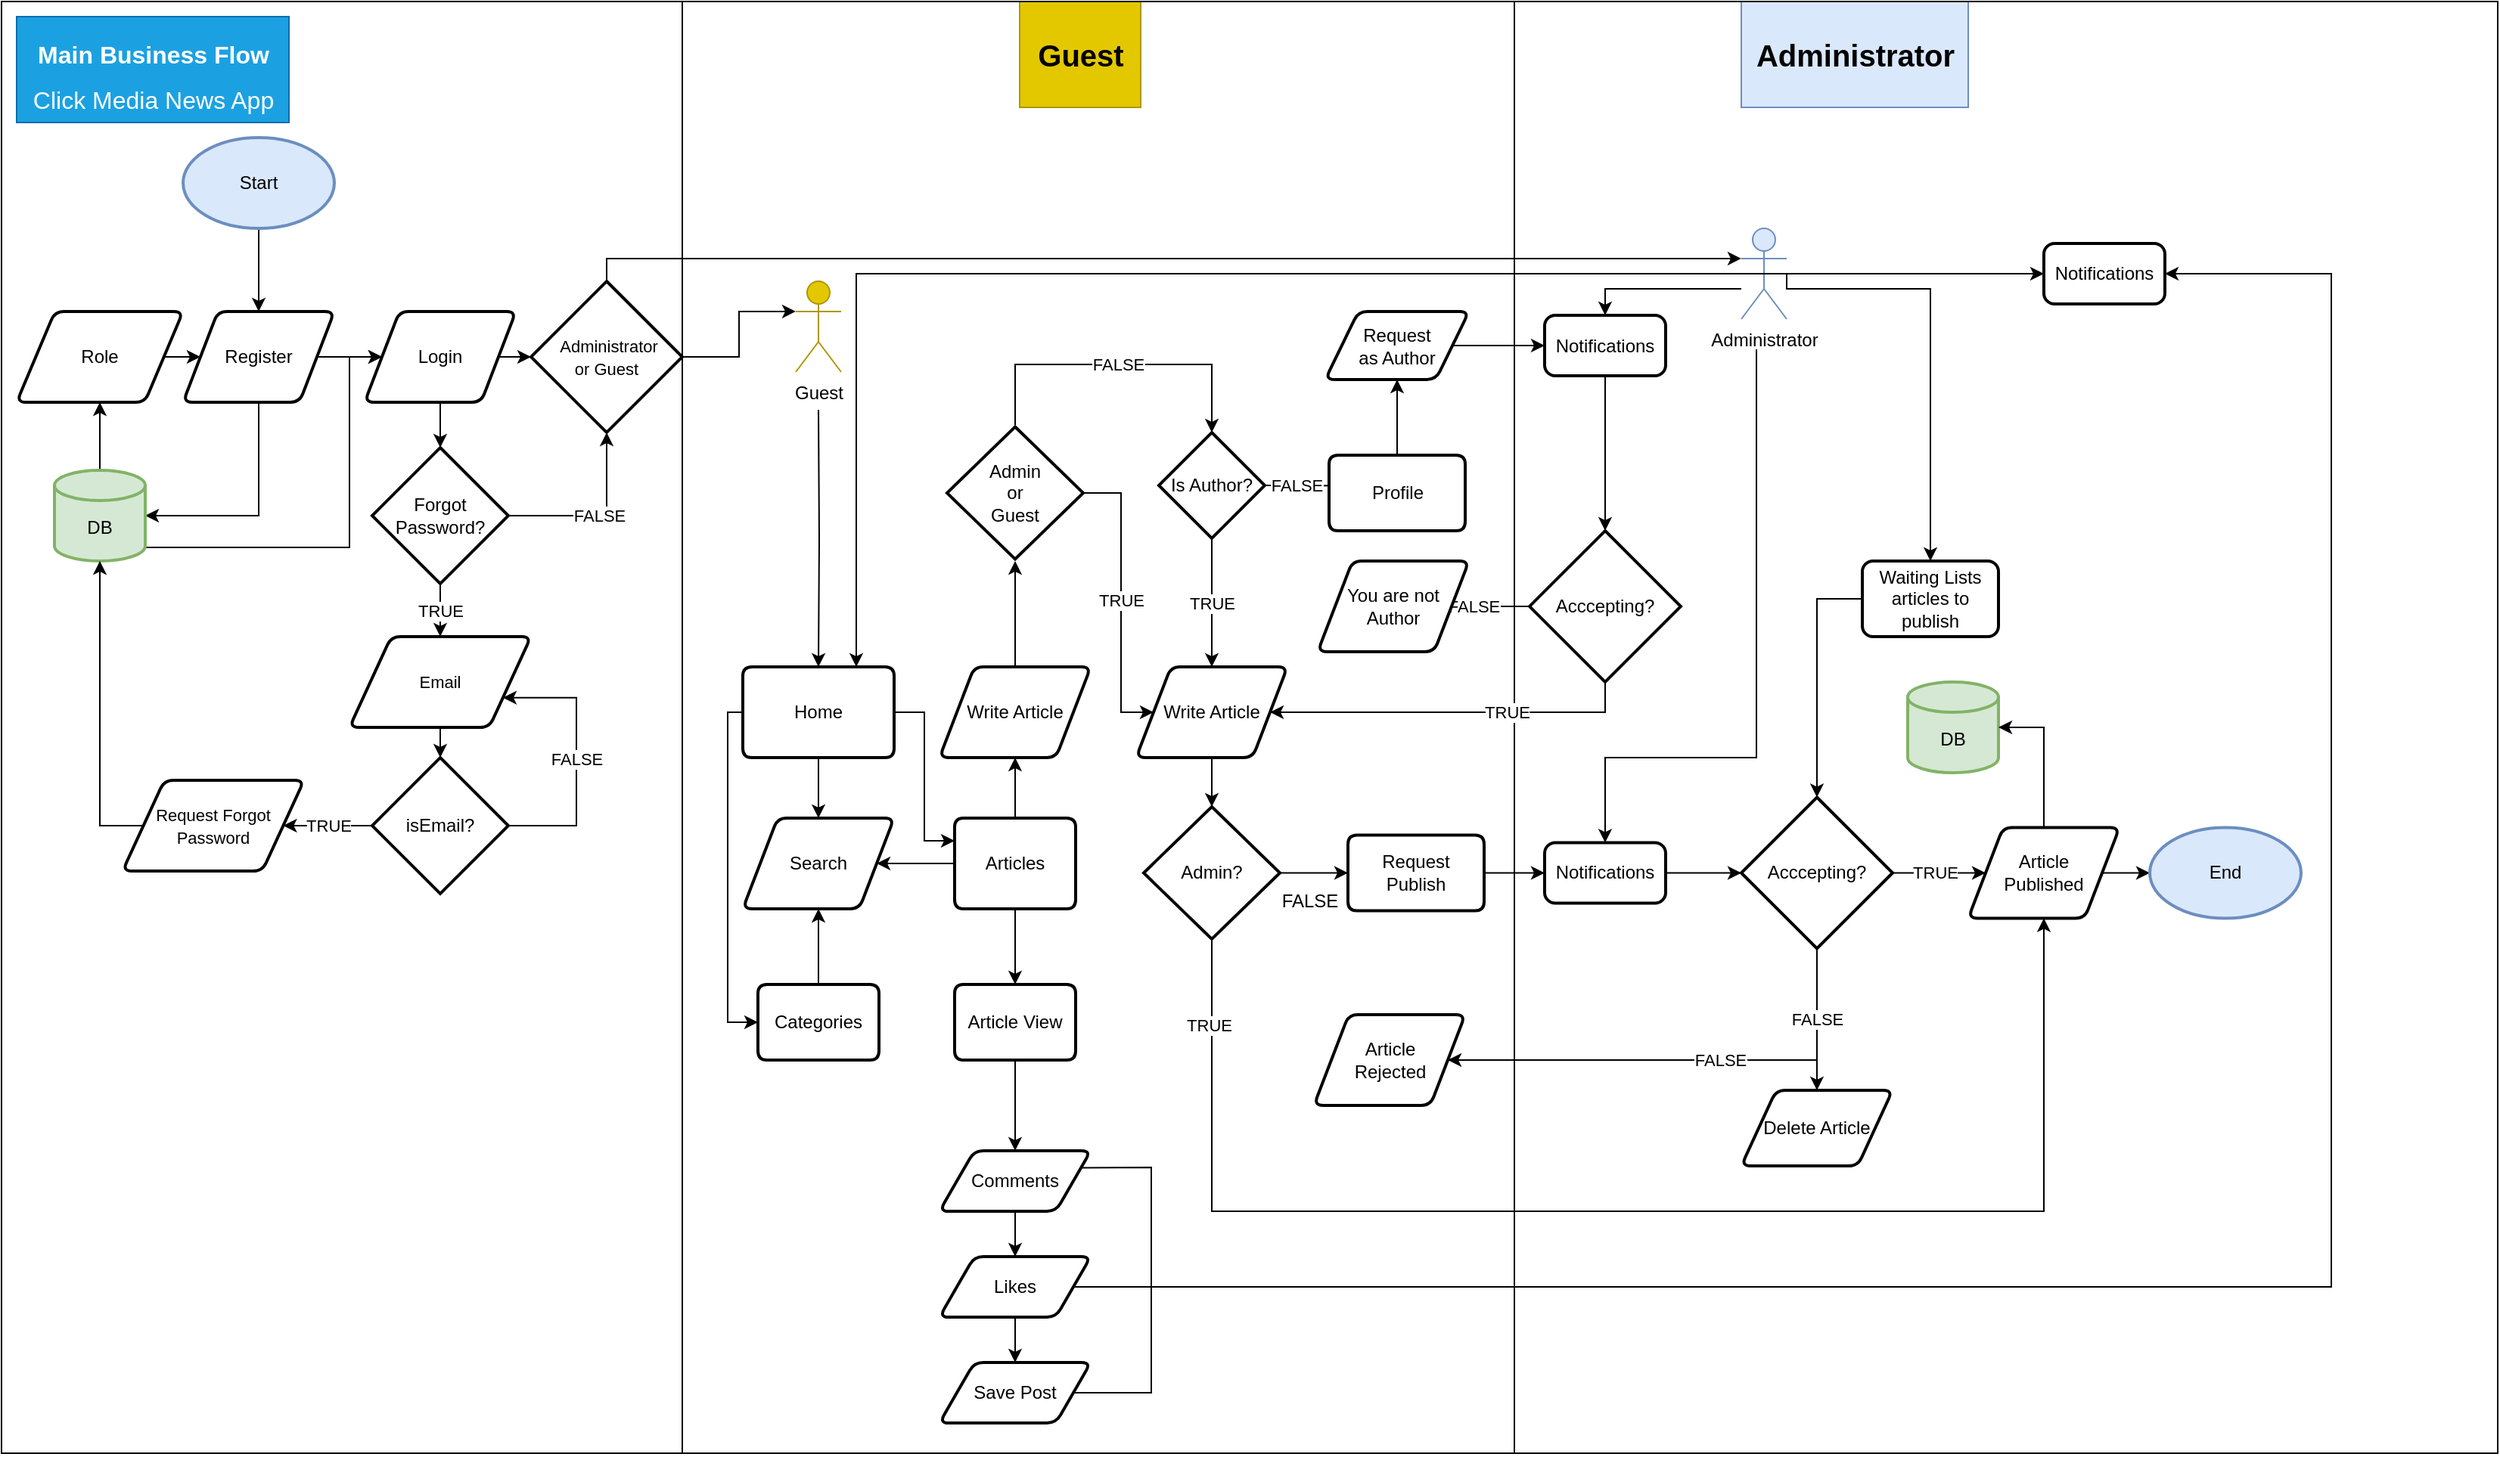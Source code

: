 <mxfile version="21.3.7" type="device">
  <diagram name="Page-1" id="gf7bokLuWfXzUaqeIxcx">
    <mxGraphModel dx="1950" dy="565" grid="1" gridSize="10" guides="1" tooltips="1" connect="1" arrows="1" fold="1" page="1" pageScale="1" pageWidth="850" pageHeight="1100" math="0" shadow="0">
      <root>
        <mxCell id="0" />
        <mxCell id="1" parent="0" />
        <mxCell id="AwZKdBI7ihTLyZNxSXt0-6" value="" style="endArrow=none;html=1;rounded=0;" parent="1" edge="1">
          <mxGeometry width="50" height="50" relative="1" as="geometry">
            <mxPoint x="-400" as="sourcePoint" />
            <mxPoint x="-400" y="960" as="targetPoint" />
          </mxGeometry>
        </mxCell>
        <mxCell id="AwZKdBI7ihTLyZNxSXt0-12" value="" style="endArrow=none;html=1;rounded=0;" parent="1" edge="1">
          <mxGeometry width="50" height="50" relative="1" as="geometry">
            <mxPoint x="150" as="sourcePoint" />
            <mxPoint x="150" y="960" as="targetPoint" />
          </mxGeometry>
        </mxCell>
        <mxCell id="AwZKdBI7ihTLyZNxSXt0-13" value="&lt;h1&gt;&lt;font style=&quot;font-size: 20px;&quot;&gt;Guest&lt;/font&gt;&lt;/h1&gt;" style="text;html=1;align=center;verticalAlign=middle;resizable=0;points=[];autosize=1;strokeColor=#B09500;fillColor=#e3c800;fontColor=#000000;" parent="1" vertex="1">
          <mxGeometry x="-177" width="80" height="70" as="geometry" />
        </mxCell>
        <mxCell id="AwZKdBI7ihTLyZNxSXt0-14" value="&lt;h1&gt;&lt;font style=&quot;font-size: 20px;&quot;&gt;Administrator&lt;/font&gt;&lt;/h1&gt;" style="text;html=1;align=center;verticalAlign=middle;resizable=0;points=[];autosize=1;fillColor=#dae8fc;strokeColor=#6c8ebf;" parent="1" vertex="1">
          <mxGeometry x="300" width="150" height="70" as="geometry" />
        </mxCell>
        <mxCell id="AwZKdBI7ihTLyZNxSXt0-93" style="edgeStyle=orthogonalEdgeStyle;rounded=0;orthogonalLoop=1;jettySize=auto;html=1;entryX=1;entryY=0.5;entryDx=0;entryDy=0;entryPerimeter=0;" parent="1" source="AwZKdBI7ihTLyZNxSXt0-19" target="AwZKdBI7ihTLyZNxSXt0-31" edge="1">
          <mxGeometry relative="1" as="geometry">
            <Array as="points">
              <mxPoint x="-680" y="340" />
            </Array>
          </mxGeometry>
        </mxCell>
        <mxCell id="AwZKdBI7ihTLyZNxSXt0-19" value="Register" style="shape=parallelogram;html=1;strokeWidth=2;perimeter=parallelogramPerimeter;whiteSpace=wrap;rounded=1;arcSize=12;size=0.23;" parent="1" vertex="1">
          <mxGeometry x="-730" y="205" width="100" height="60" as="geometry" />
        </mxCell>
        <mxCell id="AwZKdBI7ihTLyZNxSXt0-30" style="edgeStyle=orthogonalEdgeStyle;rounded=0;orthogonalLoop=1;jettySize=auto;html=1;entryX=0.5;entryY=0;entryDx=0;entryDy=0;" parent="1" source="AwZKdBI7ihTLyZNxSXt0-20" target="AwZKdBI7ihTLyZNxSXt0-19" edge="1">
          <mxGeometry relative="1" as="geometry" />
        </mxCell>
        <mxCell id="AwZKdBI7ihTLyZNxSXt0-20" value="Start" style="strokeWidth=2;html=1;shape=mxgraph.flowchart.start_1;whiteSpace=wrap;fillColor=#dae8fc;strokeColor=#6c8ebf;" parent="1" vertex="1">
          <mxGeometry x="-730" y="90" width="100" height="60" as="geometry" />
        </mxCell>
        <mxCell id="AwZKdBI7ihTLyZNxSXt0-21" style="edgeStyle=orthogonalEdgeStyle;rounded=0;orthogonalLoop=1;jettySize=auto;html=1;exitX=0.5;exitY=1;exitDx=0;exitDy=0;" parent="1" source="AwZKdBI7ihTLyZNxSXt0-19" target="AwZKdBI7ihTLyZNxSXt0-19" edge="1">
          <mxGeometry relative="1" as="geometry" />
        </mxCell>
        <mxCell id="AwZKdBI7ihTLyZNxSXt0-38" style="edgeStyle=orthogonalEdgeStyle;rounded=0;orthogonalLoop=1;jettySize=auto;html=1;entryX=0;entryY=0.5;entryDx=0;entryDy=0;entryPerimeter=0;" parent="1" source="AwZKdBI7ihTLyZNxSXt0-22" target="AwZKdBI7ihTLyZNxSXt0-27" edge="1">
          <mxGeometry relative="1" as="geometry" />
        </mxCell>
        <mxCell id="MI96dopRUocl8QUEf7GM-27" style="edgeStyle=orthogonalEdgeStyle;rounded=0;orthogonalLoop=1;jettySize=auto;html=1;exitX=0.5;exitY=1;exitDx=0;exitDy=0;entryX=0.5;entryY=0;entryDx=0;entryDy=0;entryPerimeter=0;" parent="1" source="AwZKdBI7ihTLyZNxSXt0-22" target="MI96dopRUocl8QUEf7GM-26" edge="1">
          <mxGeometry relative="1" as="geometry" />
        </mxCell>
        <mxCell id="AwZKdBI7ihTLyZNxSXt0-22" value="Login" style="shape=parallelogram;html=1;strokeWidth=2;perimeter=parallelogramPerimeter;whiteSpace=wrap;rounded=1;arcSize=12;size=0.23;" parent="1" vertex="1">
          <mxGeometry x="-610" y="205" width="100" height="60" as="geometry" />
        </mxCell>
        <mxCell id="MI96dopRUocl8QUEf7GM-5" style="edgeStyle=orthogonalEdgeStyle;rounded=0;orthogonalLoop=1;jettySize=auto;html=1;exitX=0.5;exitY=0.5;exitDx=0;exitDy=0;exitPerimeter=0;entryX=0.5;entryY=0;entryDx=0;entryDy=0;" parent="1" source="MI96dopRUocl8QUEf7GM-40" target="MI96dopRUocl8QUEf7GM-4" edge="1">
          <mxGeometry relative="1" as="geometry">
            <mxPoint x="362.5" y="175.0" as="sourcePoint" />
            <Array as="points">
              <mxPoint x="330" y="180" />
              <mxPoint x="330" y="190" />
              <mxPoint x="425" y="190" />
            </Array>
            <mxPoint x="420" y="310" as="targetPoint" />
          </mxGeometry>
        </mxCell>
        <mxCell id="AwZKdBI7ihTLyZNxSXt0-42" style="edgeStyle=orthogonalEdgeStyle;rounded=0;orthogonalLoop=1;jettySize=auto;html=1;entryX=0;entryY=0.333;entryDx=0;entryDy=0;entryPerimeter=0;" parent="1" source="AwZKdBI7ihTLyZNxSXt0-27" target="MI96dopRUocl8QUEf7GM-40" edge="1">
          <mxGeometry relative="1" as="geometry">
            <mxPoint x="278" y="180" as="targetPoint" />
            <Array as="points">
              <mxPoint x="-450" y="170" />
            </Array>
          </mxGeometry>
        </mxCell>
        <mxCell id="MI96dopRUocl8QUEf7GM-38" style="edgeStyle=orthogonalEdgeStyle;rounded=0;orthogonalLoop=1;jettySize=auto;html=1;exitX=1;exitY=0.5;exitDx=0;exitDy=0;exitPerimeter=0;entryX=0;entryY=0.333;entryDx=0;entryDy=0;entryPerimeter=0;" parent="1" source="AwZKdBI7ihTLyZNxSXt0-27" target="MI96dopRUocl8QUEf7GM-35" edge="1">
          <mxGeometry relative="1" as="geometry" />
        </mxCell>
        <mxCell id="AwZKdBI7ihTLyZNxSXt0-27" value="&lt;font style=&quot;font-size: 11px;&quot;&gt;&amp;nbsp;Administrator&lt;br&gt;or Guest&lt;br&gt;&lt;/font&gt;" style="strokeWidth=2;html=1;shape=mxgraph.flowchart.decision;whiteSpace=wrap;" parent="1" vertex="1">
          <mxGeometry x="-500" y="185" width="100" height="100" as="geometry" />
        </mxCell>
        <mxCell id="AwZKdBI7ihTLyZNxSXt0-92" style="edgeStyle=orthogonalEdgeStyle;rounded=0;orthogonalLoop=1;jettySize=auto;html=1;entryX=0.5;entryY=1;entryDx=0;entryDy=0;" parent="1" source="AwZKdBI7ihTLyZNxSXt0-31" target="AwZKdBI7ihTLyZNxSXt0-32" edge="1">
          <mxGeometry relative="1" as="geometry" />
        </mxCell>
        <mxCell id="MI96dopRUocl8QUEf7GM-34" style="edgeStyle=orthogonalEdgeStyle;rounded=0;orthogonalLoop=1;jettySize=auto;html=1;exitX=1;exitY=0.85;exitDx=0;exitDy=0;exitPerimeter=0;entryX=0;entryY=0.5;entryDx=0;entryDy=0;" parent="1" source="AwZKdBI7ihTLyZNxSXt0-31" target="AwZKdBI7ihTLyZNxSXt0-22" edge="1">
          <mxGeometry relative="1" as="geometry">
            <Array as="points">
              <mxPoint x="-620" y="361" />
              <mxPoint x="-620" y="235" />
            </Array>
          </mxGeometry>
        </mxCell>
        <mxCell id="AwZKdBI7ihTLyZNxSXt0-31" value="&lt;br&gt;DB" style="strokeWidth=2;html=1;shape=mxgraph.flowchart.database;whiteSpace=wrap;fillColor=#d5e8d4;strokeColor=#82b366;" parent="1" vertex="1">
          <mxGeometry x="-815" y="310" width="60" height="60" as="geometry" />
        </mxCell>
        <mxCell id="MI96dopRUocl8QUEf7GM-29" style="edgeStyle=orthogonalEdgeStyle;rounded=0;orthogonalLoop=1;jettySize=auto;html=1;exitX=1;exitY=0.5;exitDx=0;exitDy=0;entryX=0;entryY=0.5;entryDx=0;entryDy=0;" parent="1" source="AwZKdBI7ihTLyZNxSXt0-32" target="AwZKdBI7ihTLyZNxSXt0-19" edge="1">
          <mxGeometry relative="1" as="geometry" />
        </mxCell>
        <mxCell id="AwZKdBI7ihTLyZNxSXt0-32" value="Role" style="shape=parallelogram;html=1;strokeWidth=2;perimeter=parallelogramPerimeter;whiteSpace=wrap;rounded=1;arcSize=12;size=0.23;" parent="1" vertex="1">
          <mxGeometry x="-840" y="205" width="110" height="60" as="geometry" />
        </mxCell>
        <mxCell id="MI96dopRUocl8QUEf7GM-21" style="edgeStyle=orthogonalEdgeStyle;rounded=0;orthogonalLoop=1;jettySize=auto;html=1;exitX=0.5;exitY=1;exitDx=0;exitDy=0;entryX=0.5;entryY=0;entryDx=0;entryDy=0;" parent="1" source="AwZKdBI7ihTLyZNxSXt0-43" target="MI96dopRUocl8QUEf7GM-15" edge="1">
          <mxGeometry relative="1" as="geometry" />
        </mxCell>
        <mxCell id="MI96dopRUocl8QUEf7GM-53" style="edgeStyle=orthogonalEdgeStyle;rounded=0;orthogonalLoop=1;jettySize=auto;html=1;entryX=0;entryY=0.5;entryDx=0;entryDy=0;" parent="1" source="AwZKdBI7ihTLyZNxSXt0-43" target="MI96dopRUocl8QUEf7GM-17" edge="1">
          <mxGeometry relative="1" as="geometry">
            <Array as="points">
              <mxPoint x="-370" y="470" />
              <mxPoint x="-370" y="675" />
            </Array>
          </mxGeometry>
        </mxCell>
        <mxCell id="AwZKdBI7ihTLyZNxSXt0-43" value="Home" style="shape=parallelogram;html=1;strokeWidth=2;perimeter=parallelogramPerimeter;whiteSpace=wrap;rounded=1;arcSize=12;size=0;" parent="1" vertex="1">
          <mxGeometry x="-360" y="440" width="100" height="60" as="geometry" />
        </mxCell>
        <mxCell id="bDoye8ksOh2lOXmOWEbW-28" style="edgeStyle=orthogonalEdgeStyle;rounded=0;orthogonalLoop=1;jettySize=auto;html=1;" parent="1" source="AwZKdBI7ihTLyZNxSXt0-46" edge="1">
          <mxGeometry relative="1" as="geometry">
            <mxPoint x="-180" y="370" as="targetPoint" />
          </mxGeometry>
        </mxCell>
        <mxCell id="AwZKdBI7ihTLyZNxSXt0-46" value="Write Article" style="shape=parallelogram;html=1;strokeWidth=2;perimeter=parallelogramPerimeter;whiteSpace=wrap;rounded=1;arcSize=12;size=0.23;" parent="1" vertex="1">
          <mxGeometry x="-230" y="440" width="100" height="60" as="geometry" />
        </mxCell>
        <mxCell id="AwZKdBI7ihTLyZNxSXt0-76" value="TRUE" style="edgeStyle=orthogonalEdgeStyle;rounded=0;orthogonalLoop=1;jettySize=auto;html=1;entryX=0.5;entryY=0;entryDx=0;entryDy=0;" parent="1" source="AwZKdBI7ihTLyZNxSXt0-48" target="AwZKdBI7ihTLyZNxSXt0-50" edge="1">
          <mxGeometry relative="1" as="geometry">
            <mxPoint x="-50" y="440" as="targetPoint" />
          </mxGeometry>
        </mxCell>
        <mxCell id="bDoye8ksOh2lOXmOWEbW-33" style="edgeStyle=orthogonalEdgeStyle;rounded=0;orthogonalLoop=1;jettySize=auto;html=1;entryX=0.5;entryY=0;entryDx=0;entryDy=0;entryPerimeter=0;" parent="1" source="AwZKdBI7ihTLyZNxSXt0-50" target="bDoye8ksOh2lOXmOWEbW-31" edge="1">
          <mxGeometry relative="1" as="geometry" />
        </mxCell>
        <mxCell id="AwZKdBI7ihTLyZNxSXt0-50" value="Write Article" style="shape=parallelogram;html=1;strokeWidth=2;perimeter=parallelogramPerimeter;whiteSpace=wrap;rounded=1;arcSize=12;size=0.23;" parent="1" vertex="1">
          <mxGeometry x="-100" y="440" width="100" height="60" as="geometry" />
        </mxCell>
        <mxCell id="AwZKdBI7ihTLyZNxSXt0-78" style="edgeStyle=orthogonalEdgeStyle;rounded=0;orthogonalLoop=1;jettySize=auto;html=1;entryX=1;entryY=0.5;entryDx=0;entryDy=0;" parent="1" source="AwZKdBI7ihTLyZNxSXt0-54" target="AwZKdBI7ihTLyZNxSXt0-116" edge="1">
          <mxGeometry relative="1" as="geometry">
            <mxPoint x="8.5" y="470" as="targetPoint" />
          </mxGeometry>
        </mxCell>
        <mxCell id="AwZKdBI7ihTLyZNxSXt0-79" value="FALSE" style="edgeLabel;html=1;align=center;verticalAlign=middle;resizable=0;points=[];" parent="AwZKdBI7ihTLyZNxSXt0-78" vertex="1" connectable="0">
          <mxGeometry x="-0.579" y="1" relative="1" as="geometry">
            <mxPoint x="-26" y="-1" as="offset" />
          </mxGeometry>
        </mxCell>
        <mxCell id="AwZKdBI7ihTLyZNxSXt0-110" style="edgeStyle=orthogonalEdgeStyle;rounded=0;orthogonalLoop=1;jettySize=auto;html=1;entryX=1;entryY=0.5;entryDx=0;entryDy=0;exitX=0.5;exitY=1;exitDx=0;exitDy=0;exitPerimeter=0;" parent="1" source="AwZKdBI7ihTLyZNxSXt0-54" target="AwZKdBI7ihTLyZNxSXt0-50" edge="1">
          <mxGeometry relative="1" as="geometry">
            <Array as="points">
              <mxPoint x="210" y="470" />
            </Array>
          </mxGeometry>
        </mxCell>
        <mxCell id="AwZKdBI7ihTLyZNxSXt0-111" value="TRUE" style="edgeLabel;html=1;align=center;verticalAlign=middle;resizable=0;points=[];" parent="AwZKdBI7ihTLyZNxSXt0-110" vertex="1" connectable="0">
          <mxGeometry x="-0.193" relative="1" as="geometry">
            <mxPoint x="12" as="offset" />
          </mxGeometry>
        </mxCell>
        <mxCell id="AwZKdBI7ihTLyZNxSXt0-54" value="Acccepting?" style="strokeWidth=2;html=1;shape=mxgraph.flowchart.decision;whiteSpace=wrap;" parent="1" vertex="1">
          <mxGeometry x="160" y="350" width="100" height="100" as="geometry" />
        </mxCell>
        <mxCell id="bDoye8ksOh2lOXmOWEbW-3" style="edgeStyle=orthogonalEdgeStyle;rounded=0;orthogonalLoop=1;jettySize=auto;html=1;entryX=0;entryY=0.5;entryDx=0;entryDy=0;" parent="1" source="AwZKdBI7ihTLyZNxSXt0-60" target="MI96dopRUocl8QUEf7GM-62" edge="1">
          <mxGeometry relative="1" as="geometry" />
        </mxCell>
        <mxCell id="AwZKdBI7ihTLyZNxSXt0-60" value="Request&lt;br&gt;as Author" style="shape=parallelogram;html=1;strokeWidth=2;perimeter=parallelogramPerimeter;whiteSpace=wrap;rounded=1;arcSize=12;size=0.23;" parent="1" vertex="1">
          <mxGeometry x="25" y="205" width="95" height="45" as="geometry" />
        </mxCell>
        <mxCell id="AwZKdBI7ihTLyZNxSXt0-88" style="edgeStyle=orthogonalEdgeStyle;rounded=0;orthogonalLoop=1;jettySize=auto;html=1;entryX=0;entryY=0.5;entryDx=0;entryDy=0;" parent="1" source="AwZKdBI7ihTLyZNxSXt0-83" target="bDoye8ksOh2lOXmOWEbW-6" edge="1">
          <mxGeometry relative="1" as="geometry">
            <mxPoint x="180" y="570" as="targetPoint" />
          </mxGeometry>
        </mxCell>
        <mxCell id="AwZKdBI7ihTLyZNxSXt0-83" value="Request&lt;br&gt;Publish" style="shape=parallelogram;html=1;strokeWidth=2;perimeter=parallelogramPerimeter;whiteSpace=wrap;rounded=1;arcSize=12;size=0;" parent="1" vertex="1">
          <mxGeometry x="40" y="551.25" width="90" height="50" as="geometry" />
        </mxCell>
        <mxCell id="AwZKdBI7ihTLyZNxSXt0-96" style="edgeStyle=orthogonalEdgeStyle;rounded=0;orthogonalLoop=1;jettySize=auto;html=1;entryX=1;entryY=0.5;entryDx=0;entryDy=0;" parent="1" target="AwZKdBI7ihTLyZNxSXt0-95" edge="1">
          <mxGeometry relative="1" as="geometry">
            <mxPoint x="320" y="880" as="targetPoint" />
            <Array as="points">
              <mxPoint x="350" y="700" />
            </Array>
            <mxPoint x="350" y="660" as="sourcePoint" />
          </mxGeometry>
        </mxCell>
        <mxCell id="AwZKdBI7ihTLyZNxSXt0-97" value="FALSE" style="edgeLabel;html=1;align=center;verticalAlign=middle;resizable=0;points=[];" parent="AwZKdBI7ihTLyZNxSXt0-96" vertex="1" connectable="0">
          <mxGeometry x="-0.334" relative="1" as="geometry">
            <mxPoint x="-10" as="offset" />
          </mxGeometry>
        </mxCell>
        <mxCell id="AwZKdBI7ihTLyZNxSXt0-108" value="TRUE" style="edgeStyle=orthogonalEdgeStyle;rounded=0;orthogonalLoop=1;jettySize=auto;html=1;entryX=0;entryY=0.5;entryDx=0;entryDy=0;" parent="1" source="AwZKdBI7ihTLyZNxSXt0-86" target="MI96dopRUocl8QUEf7GM-61" edge="1">
          <mxGeometry x="-0.098" relative="1" as="geometry">
            <mxPoint x="420.0" y="570.0" as="targetPoint" />
            <mxPoint as="offset" />
          </mxGeometry>
        </mxCell>
        <mxCell id="MI96dopRUocl8QUEf7GM-59" value="FALSE" style="edgeStyle=orthogonalEdgeStyle;rounded=0;orthogonalLoop=1;jettySize=auto;html=1;exitX=0.5;exitY=1;exitDx=0;exitDy=0;exitPerimeter=0;entryX=0.5;entryY=0;entryDx=0;entryDy=0;" parent="1" source="AwZKdBI7ihTLyZNxSXt0-86" target="MI96dopRUocl8QUEf7GM-60" edge="1">
          <mxGeometry relative="1" as="geometry">
            <mxPoint x="320.0" y="690" as="targetPoint" />
          </mxGeometry>
        </mxCell>
        <mxCell id="AwZKdBI7ihTLyZNxSXt0-86" value="Acccepting?" style="strokeWidth=2;html=1;shape=mxgraph.flowchart.decision;whiteSpace=wrap;" parent="1" vertex="1">
          <mxGeometry x="300" y="526.25" width="100" height="100" as="geometry" />
        </mxCell>
        <mxCell id="AwZKdBI7ihTLyZNxSXt0-95" value="Article&lt;br&gt;Rejected" style="shape=parallelogram;html=1;strokeWidth=2;perimeter=parallelogramPerimeter;whiteSpace=wrap;rounded=1;arcSize=12;size=0.23;" parent="1" vertex="1">
          <mxGeometry x="17.5" y="670" width="100" height="60" as="geometry" />
        </mxCell>
        <mxCell id="AwZKdBI7ihTLyZNxSXt0-125" value="FALSE" style="edgeStyle=orthogonalEdgeStyle;rounded=0;orthogonalLoop=1;jettySize=auto;html=1;entryX=0.159;entryY=0.407;entryDx=0;entryDy=0;entryPerimeter=0;" parent="1" source="AwZKdBI7ihTLyZNxSXt0-48" target="AwZKdBI7ihTLyZNxSXt0-123" edge="1">
          <mxGeometry x="-0.257" relative="1" as="geometry">
            <mxPoint as="offset" />
          </mxGeometry>
        </mxCell>
        <mxCell id="AwZKdBI7ihTLyZNxSXt0-48" value="Is Author?" style="strokeWidth=2;html=1;shape=mxgraph.flowchart.decision;whiteSpace=wrap;" parent="1" vertex="1">
          <mxGeometry x="-85" y="285" width="70" height="70" as="geometry" />
        </mxCell>
        <mxCell id="MI96dopRUocl8QUEf7GM-24" style="edgeStyle=orthogonalEdgeStyle;rounded=0;orthogonalLoop=1;jettySize=auto;html=1;exitX=1;exitY=0.5;exitDx=0;exitDy=0;entryX=0;entryY=0.5;entryDx=0;entryDy=0;entryPerimeter=0;" parent="1" source="MI96dopRUocl8QUEf7GM-61" target="MI96dopRUocl8QUEf7GM-23" edge="1">
          <mxGeometry relative="1" as="geometry">
            <mxPoint x="520" y="570.0" as="sourcePoint" />
          </mxGeometry>
        </mxCell>
        <mxCell id="AwZKdBI7ihTLyZNxSXt0-112" value="&lt;br&gt;DB" style="strokeWidth=2;html=1;shape=mxgraph.flowchart.database;whiteSpace=wrap;fillColor=#d5e8d4;strokeColor=#82b366;" parent="1" vertex="1">
          <mxGeometry x="410" y="450" width="60" height="60" as="geometry" />
        </mxCell>
        <mxCell id="AwZKdBI7ihTLyZNxSXt0-114" style="edgeStyle=orthogonalEdgeStyle;rounded=0;orthogonalLoop=1;jettySize=auto;html=1;entryX=0;entryY=0.5;entryDx=0;entryDy=0;exitX=1;exitY=0.5;exitDx=0;exitDy=0;" parent="1" source="AwZKdBI7ihTLyZNxSXt0-19" target="AwZKdBI7ihTLyZNxSXt0-22" edge="1">
          <mxGeometry relative="1" as="geometry">
            <mxPoint x="-620" y="235" as="sourcePoint" />
            <mxPoint x="-689" y="245" as="targetPoint" />
          </mxGeometry>
        </mxCell>
        <mxCell id="AwZKdBI7ihTLyZNxSXt0-116" value="You are not Author" style="shape=parallelogram;html=1;strokeWidth=2;perimeter=parallelogramPerimeter;whiteSpace=wrap;rounded=1;arcSize=12;size=0.23;" parent="1" vertex="1">
          <mxGeometry x="20" y="370" width="100" height="60" as="geometry" />
        </mxCell>
        <mxCell id="AwZKdBI7ihTLyZNxSXt0-126" style="edgeStyle=orthogonalEdgeStyle;rounded=0;orthogonalLoop=1;jettySize=auto;html=1;entryX=0.5;entryY=1;entryDx=0;entryDy=0;" parent="1" source="AwZKdBI7ihTLyZNxSXt0-123" target="AwZKdBI7ihTLyZNxSXt0-60" edge="1">
          <mxGeometry relative="1" as="geometry" />
        </mxCell>
        <mxCell id="AwZKdBI7ihTLyZNxSXt0-123" value="Profile" style="shape=parallelogram;html=1;strokeWidth=2;perimeter=parallelogramPerimeter;whiteSpace=wrap;rounded=1;arcSize=12;size=0;" parent="1" vertex="1">
          <mxGeometry x="27.5" y="300" width="90" height="50" as="geometry" />
        </mxCell>
        <mxCell id="AwZKdBI7ihTLyZNxSXt0-147" style="edgeStyle=orthogonalEdgeStyle;rounded=0;orthogonalLoop=1;jettySize=auto;html=1;" parent="1" source="AwZKdBI7ihTLyZNxSXt0-138" target="AwZKdBI7ihTLyZNxSXt0-139" edge="1">
          <mxGeometry relative="1" as="geometry" />
        </mxCell>
        <mxCell id="AwZKdBI7ihTLyZNxSXt0-138" value="Comments" style="shape=parallelogram;html=1;strokeWidth=2;perimeter=parallelogramPerimeter;whiteSpace=wrap;rounded=1;arcSize=12;size=0.23;" parent="1" vertex="1">
          <mxGeometry x="-230" y="760" width="100" height="40" as="geometry" />
        </mxCell>
        <mxCell id="AwZKdBI7ihTLyZNxSXt0-148" style="edgeStyle=orthogonalEdgeStyle;rounded=0;orthogonalLoop=1;jettySize=auto;html=1;entryX=0.5;entryY=0;entryDx=0;entryDy=0;" parent="1" source="AwZKdBI7ihTLyZNxSXt0-139" target="AwZKdBI7ihTLyZNxSXt0-140" edge="1">
          <mxGeometry relative="1" as="geometry" />
        </mxCell>
        <mxCell id="AwZKdBI7ihTLyZNxSXt0-139" value="Likes" style="shape=parallelogram;html=1;strokeWidth=2;perimeter=parallelogramPerimeter;whiteSpace=wrap;rounded=1;arcSize=12;size=0.23;" parent="1" vertex="1">
          <mxGeometry x="-230" y="830" width="100" height="40" as="geometry" />
        </mxCell>
        <mxCell id="AwZKdBI7ihTLyZNxSXt0-140" value="Save Post" style="shape=parallelogram;html=1;strokeWidth=2;perimeter=parallelogramPerimeter;whiteSpace=wrap;rounded=1;arcSize=12;size=0.23;" parent="1" vertex="1">
          <mxGeometry x="-230" y="900" width="100" height="40" as="geometry" />
        </mxCell>
        <mxCell id="AwZKdBI7ihTLyZNxSXt0-146" style="edgeStyle=orthogonalEdgeStyle;rounded=0;orthogonalLoop=1;jettySize=auto;html=1;entryX=0.5;entryY=0;entryDx=0;entryDy=0;" parent="1" source="AwZKdBI7ihTLyZNxSXt0-145" target="AwZKdBI7ihTLyZNxSXt0-138" edge="1">
          <mxGeometry relative="1" as="geometry" />
        </mxCell>
        <mxCell id="AwZKdBI7ihTLyZNxSXt0-145" value="Article View" style="shape=parallelogram;html=1;strokeWidth=2;perimeter=parallelogramPerimeter;whiteSpace=wrap;rounded=1;arcSize=12;size=0;" parent="1" vertex="1">
          <mxGeometry x="-220" y="650" width="80" height="50" as="geometry" />
        </mxCell>
        <mxCell id="MI96dopRUocl8QUEf7GM-3" value="&lt;h1 style=&quot;font-size: 16px;&quot;&gt;&lt;font style=&quot;font-size: 16px;&quot;&gt;Main Business Flow&lt;/font&gt;&lt;/h1&gt;&lt;font style=&quot;font-size: 16px;&quot;&gt;Click Media News App&lt;/font&gt;" style="text;html=1;align=center;verticalAlign=middle;resizable=0;points=[];autosize=1;strokeColor=#006EAF;fillColor=#1ba1e2;fontColor=#ffffff;" parent="1" vertex="1">
          <mxGeometry x="-840" y="10" width="180" height="70" as="geometry" />
        </mxCell>
        <mxCell id="MI96dopRUocl8QUEf7GM-4" value="Waiting Lists&lt;br&gt;articles to publish" style="rounded=1;whiteSpace=wrap;html=1;absoluteArcSize=1;arcSize=14;strokeWidth=2;" parent="1" vertex="1">
          <mxGeometry x="380" y="370" width="90" height="50" as="geometry" />
        </mxCell>
        <mxCell id="MI96dopRUocl8QUEf7GM-51" style="edgeStyle=orthogonalEdgeStyle;rounded=0;orthogonalLoop=1;jettySize=auto;html=1;entryX=0.5;entryY=1;entryDx=0;entryDy=0;" parent="1" source="MI96dopRUocl8QUEf7GM-8" target="AwZKdBI7ihTLyZNxSXt0-46" edge="1">
          <mxGeometry relative="1" as="geometry" />
        </mxCell>
        <mxCell id="MI96dopRUocl8QUEf7GM-54" style="edgeStyle=orthogonalEdgeStyle;rounded=0;orthogonalLoop=1;jettySize=auto;html=1;entryX=0.5;entryY=0;entryDx=0;entryDy=0;" parent="1" source="MI96dopRUocl8QUEf7GM-8" target="AwZKdBI7ihTLyZNxSXt0-145" edge="1">
          <mxGeometry relative="1" as="geometry" />
        </mxCell>
        <mxCell id="MI96dopRUocl8QUEf7GM-8" value="Articles" style="shape=parallelogram;html=1;strokeWidth=2;perimeter=parallelogramPerimeter;whiteSpace=wrap;rounded=1;arcSize=12;size=0;" parent="1" vertex="1">
          <mxGeometry x="-220" y="540" width="80" height="60" as="geometry" />
        </mxCell>
        <mxCell id="MI96dopRUocl8QUEf7GM-52" style="edgeStyle=orthogonalEdgeStyle;rounded=0;orthogonalLoop=1;jettySize=auto;html=1;exitX=0;exitY=0.5;exitDx=0;exitDy=0;" parent="1" source="MI96dopRUocl8QUEf7GM-8" target="MI96dopRUocl8QUEf7GM-15" edge="1">
          <mxGeometry relative="1" as="geometry" />
        </mxCell>
        <mxCell id="MI96dopRUocl8QUEf7GM-15" value="Search" style="shape=parallelogram;html=1;strokeWidth=2;perimeter=parallelogramPerimeter;whiteSpace=wrap;rounded=1;arcSize=12;size=0.23;" parent="1" vertex="1">
          <mxGeometry x="-360" y="540" width="100" height="60" as="geometry" />
        </mxCell>
        <mxCell id="MI96dopRUocl8QUEf7GM-17" value="Categories" style="shape=parallelogram;html=1;strokeWidth=2;perimeter=parallelogramPerimeter;whiteSpace=wrap;rounded=1;arcSize=12;size=0;" parent="1" vertex="1">
          <mxGeometry x="-350" y="650" width="80" height="50" as="geometry" />
        </mxCell>
        <mxCell id="MI96dopRUocl8QUEf7GM-23" value="End" style="strokeWidth=2;html=1;shape=mxgraph.flowchart.start_1;whiteSpace=wrap;fillColor=#dae8fc;strokeColor=#6c8ebf;" parent="1" vertex="1">
          <mxGeometry x="570" y="546.25" width="100" height="60" as="geometry" />
        </mxCell>
        <mxCell id="MI96dopRUocl8QUEf7GM-28" value="FALSE" style="edgeStyle=orthogonalEdgeStyle;rounded=0;orthogonalLoop=1;jettySize=auto;html=1;exitX=1;exitY=0.5;exitDx=0;exitDy=0;exitPerimeter=0;entryX=0.5;entryY=1;entryDx=0;entryDy=0;entryPerimeter=0;" parent="1" source="MI96dopRUocl8QUEf7GM-26" target="AwZKdBI7ihTLyZNxSXt0-27" edge="1">
          <mxGeometry relative="1" as="geometry" />
        </mxCell>
        <mxCell id="MI96dopRUocl8QUEf7GM-31" value="TRUE" style="edgeStyle=orthogonalEdgeStyle;rounded=0;orthogonalLoop=1;jettySize=auto;html=1;exitX=0.5;exitY=1;exitDx=0;exitDy=0;exitPerimeter=0;entryX=0.5;entryY=0;entryDx=0;entryDy=0;" parent="1" source="MI96dopRUocl8QUEf7GM-26" target="MI96dopRUocl8QUEf7GM-30" edge="1">
          <mxGeometry relative="1" as="geometry" />
        </mxCell>
        <mxCell id="MI96dopRUocl8QUEf7GM-26" value="Forgot Password?" style="strokeWidth=2;html=1;shape=mxgraph.flowchart.decision;whiteSpace=wrap;" parent="1" vertex="1">
          <mxGeometry x="-605" y="295" width="90" height="90" as="geometry" />
        </mxCell>
        <mxCell id="MI96dopRUocl8QUEf7GM-46" style="edgeStyle=orthogonalEdgeStyle;rounded=0;orthogonalLoop=1;jettySize=auto;html=1;entryX=0.5;entryY=0;entryDx=0;entryDy=0;entryPerimeter=0;" parent="1" source="MI96dopRUocl8QUEf7GM-30" target="MI96dopRUocl8QUEf7GM-44" edge="1">
          <mxGeometry relative="1" as="geometry" />
        </mxCell>
        <mxCell id="MI96dopRUocl8QUEf7GM-30" value="&lt;span style=&quot;font-size: 11px;&quot;&gt;Email&lt;/span&gt;" style="shape=parallelogram;html=1;strokeWidth=2;perimeter=parallelogramPerimeter;whiteSpace=wrap;rounded=1;arcSize=12;size=0.23;" parent="1" vertex="1">
          <mxGeometry x="-620" y="420" width="120" height="60" as="geometry" />
        </mxCell>
        <mxCell id="MI96dopRUocl8QUEf7GM-50" style="edgeStyle=orthogonalEdgeStyle;rounded=0;orthogonalLoop=1;jettySize=auto;html=1;entryX=0.5;entryY=0;entryDx=0;entryDy=0;" parent="1" target="AwZKdBI7ihTLyZNxSXt0-43" edge="1">
          <mxGeometry relative="1" as="geometry">
            <mxPoint x="-310" y="270" as="sourcePoint" />
          </mxGeometry>
        </mxCell>
        <mxCell id="MI96dopRUocl8QUEf7GM-35" value="Guest" style="shape=umlActor;verticalLabelPosition=bottom;verticalAlign=top;html=1;outlineConnect=0;fillColor=#e3c800;fontColor=#000000;strokeColor=#B09500;" parent="1" vertex="1">
          <mxGeometry x="-325" y="185" width="30" height="60" as="geometry" />
        </mxCell>
        <mxCell id="MI96dopRUocl8QUEf7GM-40" value="Administrator" style="shape=umlActor;verticalLabelPosition=bottom;verticalAlign=top;html=1;outlineConnect=0;fillColor=#dae8fc;strokeColor=#6c8ebf;" parent="1" vertex="1">
          <mxGeometry x="300" y="150" width="30" height="60" as="geometry" />
        </mxCell>
        <mxCell id="MI96dopRUocl8QUEf7GM-45" value="FALSE" style="edgeStyle=orthogonalEdgeStyle;rounded=0;orthogonalLoop=1;jettySize=auto;html=1;entryX=1;entryY=0.75;entryDx=0;entryDy=0;" parent="1" source="MI96dopRUocl8QUEf7GM-44" target="MI96dopRUocl8QUEf7GM-30" edge="1">
          <mxGeometry relative="1" as="geometry">
            <mxPoint x="-480" y="460" as="targetPoint" />
            <Array as="points">
              <mxPoint x="-470" y="545" />
              <mxPoint x="-470" y="460" />
            </Array>
          </mxGeometry>
        </mxCell>
        <mxCell id="MI96dopRUocl8QUEf7GM-48" value="TRUE" style="edgeStyle=orthogonalEdgeStyle;rounded=0;orthogonalLoop=1;jettySize=auto;html=1;entryX=1;entryY=0.5;entryDx=0;entryDy=0;" parent="1" source="MI96dopRUocl8QUEf7GM-44" target="MI96dopRUocl8QUEf7GM-47" edge="1">
          <mxGeometry relative="1" as="geometry" />
        </mxCell>
        <mxCell id="MI96dopRUocl8QUEf7GM-44" value="isEmail?" style="strokeWidth=2;html=1;shape=mxgraph.flowchart.decision;whiteSpace=wrap;" parent="1" vertex="1">
          <mxGeometry x="-605" y="500" width="90" height="90" as="geometry" />
        </mxCell>
        <mxCell id="MI96dopRUocl8QUEf7GM-49" style="edgeStyle=orthogonalEdgeStyle;rounded=0;orthogonalLoop=1;jettySize=auto;html=1;exitX=0;exitY=0.5;exitDx=0;exitDy=0;entryX=0.5;entryY=1;entryDx=0;entryDy=0;entryPerimeter=0;" parent="1" source="MI96dopRUocl8QUEf7GM-47" target="AwZKdBI7ihTLyZNxSXt0-31" edge="1">
          <mxGeometry relative="1" as="geometry">
            <Array as="points">
              <mxPoint x="-785" y="545" />
            </Array>
          </mxGeometry>
        </mxCell>
        <mxCell id="MI96dopRUocl8QUEf7GM-47" value="&lt;span style=&quot;font-size: 11px;&quot;&gt;Request Forgot&lt;br&gt;Password&lt;br&gt;&lt;/span&gt;" style="shape=parallelogram;html=1;strokeWidth=2;perimeter=parallelogramPerimeter;whiteSpace=wrap;rounded=1;arcSize=12;size=0.23;" parent="1" vertex="1">
          <mxGeometry x="-770" y="515" width="120" height="60" as="geometry" />
        </mxCell>
        <mxCell id="MI96dopRUocl8QUEf7GM-60" value="Delete Article" style="shape=parallelogram;html=1;strokeWidth=2;perimeter=parallelogramPerimeter;whiteSpace=wrap;rounded=1;arcSize=12;size=0.23;" parent="1" vertex="1">
          <mxGeometry x="300" y="720" width="100" height="50" as="geometry" />
        </mxCell>
        <mxCell id="bDoye8ksOh2lOXmOWEbW-38" value="" style="edgeStyle=orthogonalEdgeStyle;rounded=0;orthogonalLoop=1;jettySize=auto;html=1;entryX=1;entryY=0.5;entryDx=0;entryDy=0;entryPerimeter=0;" parent="1" source="MI96dopRUocl8QUEf7GM-61" target="AwZKdBI7ihTLyZNxSXt0-112" edge="1">
          <mxGeometry relative="1" as="geometry" />
        </mxCell>
        <mxCell id="MI96dopRUocl8QUEf7GM-61" value="Article&lt;br&gt;Published" style="shape=parallelogram;html=1;strokeWidth=2;perimeter=parallelogramPerimeter;whiteSpace=wrap;rounded=1;arcSize=12;size=0.23;" parent="1" vertex="1">
          <mxGeometry x="450" y="546.25" width="100" height="60" as="geometry" />
        </mxCell>
        <mxCell id="bDoye8ksOh2lOXmOWEbW-13" style="edgeStyle=orthogonalEdgeStyle;rounded=0;orthogonalLoop=1;jettySize=auto;html=1;entryX=0.5;entryY=0;entryDx=0;entryDy=0;entryPerimeter=0;" parent="1" source="MI96dopRUocl8QUEf7GM-62" target="AwZKdBI7ihTLyZNxSXt0-54" edge="1">
          <mxGeometry relative="1" as="geometry" />
        </mxCell>
        <mxCell id="MI96dopRUocl8QUEf7GM-62" value="Notifications" style="rounded=1;whiteSpace=wrap;html=1;absoluteArcSize=1;arcSize=14;strokeWidth=2;" parent="1" vertex="1">
          <mxGeometry x="170" y="207.5" width="80" height="40" as="geometry" />
        </mxCell>
        <mxCell id="bDoye8ksOh2lOXmOWEbW-5" value="" style="endArrow=classic;html=1;rounded=0;entryX=0.5;entryY=0;entryDx=0;entryDy=0;" parent="1" target="MI96dopRUocl8QUEf7GM-62" edge="1">
          <mxGeometry width="50" height="50" relative="1" as="geometry">
            <mxPoint x="300" y="190" as="sourcePoint" />
            <mxPoint x="320" y="410" as="targetPoint" />
            <Array as="points">
              <mxPoint x="210" y="190" />
            </Array>
          </mxGeometry>
        </mxCell>
        <mxCell id="bDoye8ksOh2lOXmOWEbW-11" style="edgeStyle=orthogonalEdgeStyle;rounded=0;orthogonalLoop=1;jettySize=auto;html=1;entryX=0;entryY=0.5;entryDx=0;entryDy=0;entryPerimeter=0;" parent="1" source="bDoye8ksOh2lOXmOWEbW-6" target="AwZKdBI7ihTLyZNxSXt0-86" edge="1">
          <mxGeometry relative="1" as="geometry" />
        </mxCell>
        <mxCell id="bDoye8ksOh2lOXmOWEbW-6" value="Notifications" style="rounded=1;whiteSpace=wrap;html=1;absoluteArcSize=1;arcSize=14;strokeWidth=2;" parent="1" vertex="1">
          <mxGeometry x="170" y="556.25" width="80" height="40" as="geometry" />
        </mxCell>
        <mxCell id="bDoye8ksOh2lOXmOWEbW-10" value="" style="endArrow=classic;html=1;rounded=0;entryX=0.5;entryY=0;entryDx=0;entryDy=0;" parent="1" target="bDoye8ksOh2lOXmOWEbW-6" edge="1">
          <mxGeometry width="50" height="50" relative="1" as="geometry">
            <mxPoint x="310" y="230" as="sourcePoint" />
            <mxPoint x="50" y="490" as="targetPoint" />
            <Array as="points">
              <mxPoint x="310" y="500" />
              <mxPoint x="210" y="500" />
            </Array>
          </mxGeometry>
        </mxCell>
        <mxCell id="bDoye8ksOh2lOXmOWEbW-12" value="" style="endArrow=classic;html=1;rounded=0;entryX=0.5;entryY=0;entryDx=0;entryDy=0;entryPerimeter=0;exitX=0;exitY=0.5;exitDx=0;exitDy=0;" parent="1" source="MI96dopRUocl8QUEf7GM-4" target="AwZKdBI7ihTLyZNxSXt0-86" edge="1">
          <mxGeometry width="50" height="50" relative="1" as="geometry">
            <mxPoint x="350" y="370" as="sourcePoint" />
            <mxPoint x="50" y="490" as="targetPoint" />
            <Array as="points">
              <mxPoint x="350" y="395" />
            </Array>
          </mxGeometry>
        </mxCell>
        <mxCell id="bDoye8ksOh2lOXmOWEbW-18" value="" style="endArrow=classic;html=1;rounded=0;exitX=0.5;exitY=0.5;exitDx=0;exitDy=0;exitPerimeter=0;entryX=0.75;entryY=0;entryDx=0;entryDy=0;" parent="1" source="MI96dopRUocl8QUEf7GM-40" target="AwZKdBI7ihTLyZNxSXt0-43" edge="1">
          <mxGeometry width="50" height="50" relative="1" as="geometry">
            <mxPoint x="-170" y="190" as="sourcePoint" />
            <mxPoint x="-230" y="290" as="targetPoint" />
            <Array as="points">
              <mxPoint x="-170" y="180" />
              <mxPoint x="-230" y="180" />
              <mxPoint x="-285" y="180" />
            </Array>
          </mxGeometry>
        </mxCell>
        <mxCell id="bDoye8ksOh2lOXmOWEbW-21" value="" style="endArrow=classic;html=1;rounded=0;exitX=0.5;exitY=0;exitDx=0;exitDy=0;entryX=0.5;entryY=1;entryDx=0;entryDy=0;" parent="1" source="MI96dopRUocl8QUEf7GM-17" target="MI96dopRUocl8QUEf7GM-15" edge="1">
          <mxGeometry width="50" height="50" relative="1" as="geometry">
            <mxPoint x="-220" y="470" as="sourcePoint" />
            <mxPoint x="-170" y="420" as="targetPoint" />
          </mxGeometry>
        </mxCell>
        <mxCell id="bDoye8ksOh2lOXmOWEbW-30" value="TRUE" style="edgeStyle=orthogonalEdgeStyle;rounded=0;orthogonalLoop=1;jettySize=auto;html=1;entryX=0;entryY=0.5;entryDx=0;entryDy=0;" parent="1" source="bDoye8ksOh2lOXmOWEbW-23" target="AwZKdBI7ihTLyZNxSXt0-50" edge="1">
          <mxGeometry relative="1" as="geometry">
            <mxPoint x="-110" y="470" as="targetPoint" />
            <Array as="points">
              <mxPoint x="-110" y="325" />
              <mxPoint x="-110" y="470" />
            </Array>
          </mxGeometry>
        </mxCell>
        <mxCell id="bDoye8ksOh2lOXmOWEbW-23" value="Admin&lt;br&gt;or&lt;br&gt;Guest" style="strokeWidth=2;html=1;shape=mxgraph.flowchart.decision;whiteSpace=wrap;" parent="1" vertex="1">
          <mxGeometry x="-225" y="281.25" width="90" height="87.5" as="geometry" />
        </mxCell>
        <mxCell id="bDoye8ksOh2lOXmOWEbW-27" value="" style="endArrow=classic;html=1;rounded=0;exitX=1;exitY=0.5;exitDx=0;exitDy=0;entryX=0;entryY=0.25;entryDx=0;entryDy=0;" parent="1" source="AwZKdBI7ihTLyZNxSXt0-43" target="MI96dopRUocl8QUEf7GM-8" edge="1">
          <mxGeometry width="50" height="50" relative="1" as="geometry">
            <mxPoint x="-120" y="600" as="sourcePoint" />
            <mxPoint x="-70" y="550" as="targetPoint" />
            <Array as="points">
              <mxPoint x="-240" y="470" />
              <mxPoint x="-240" y="555" />
            </Array>
          </mxGeometry>
        </mxCell>
        <mxCell id="bDoye8ksOh2lOXmOWEbW-29" value="FALSE" style="endArrow=classic;html=1;rounded=0;entryX=0.5;entryY=0;entryDx=0;entryDy=0;entryPerimeter=0;" parent="1" target="AwZKdBI7ihTLyZNxSXt0-48" edge="1">
          <mxGeometry width="50" height="50" relative="1" as="geometry">
            <mxPoint x="-180" y="280" as="sourcePoint" />
            <mxPoint x="-50" y="280" as="targetPoint" />
            <Array as="points">
              <mxPoint x="-180" y="240" />
              <mxPoint x="-50" y="240" />
            </Array>
          </mxGeometry>
        </mxCell>
        <mxCell id="bDoye8ksOh2lOXmOWEbW-34" style="edgeStyle=orthogonalEdgeStyle;rounded=0;orthogonalLoop=1;jettySize=auto;html=1;entryX=0;entryY=0.5;entryDx=0;entryDy=0;" parent="1" source="bDoye8ksOh2lOXmOWEbW-31" target="AwZKdBI7ihTLyZNxSXt0-83" edge="1">
          <mxGeometry relative="1" as="geometry" />
        </mxCell>
        <mxCell id="bDoye8ksOh2lOXmOWEbW-36" style="edgeStyle=orthogonalEdgeStyle;rounded=0;orthogonalLoop=1;jettySize=auto;html=1;entryX=0.5;entryY=1;entryDx=0;entryDy=0;" parent="1" source="bDoye8ksOh2lOXmOWEbW-31" edge="1" target="MI96dopRUocl8QUEf7GM-61">
          <mxGeometry relative="1" as="geometry">
            <mxPoint x="510" y="600" as="targetPoint" />
            <Array as="points">
              <mxPoint x="-50" y="800" />
              <mxPoint x="500" y="800" />
            </Array>
          </mxGeometry>
        </mxCell>
        <mxCell id="bDoye8ksOh2lOXmOWEbW-37" value="TRUE" style="edgeLabel;html=1;align=center;verticalAlign=middle;resizable=0;points=[];" parent="bDoye8ksOh2lOXmOWEbW-36" vertex="1" connectable="0">
          <mxGeometry x="-0.878" y="-2" relative="1" as="geometry">
            <mxPoint as="offset" />
          </mxGeometry>
        </mxCell>
        <mxCell id="bDoye8ksOh2lOXmOWEbW-31" value="Admin?" style="strokeWidth=2;html=1;shape=mxgraph.flowchart.decision;whiteSpace=wrap;" parent="1" vertex="1">
          <mxGeometry x="-95" y="532.5" width="90" height="87.5" as="geometry" />
        </mxCell>
        <mxCell id="bDoye8ksOh2lOXmOWEbW-35" value="FALSE" style="text;html=1;strokeColor=none;fillColor=none;align=center;verticalAlign=middle;whiteSpace=wrap;rounded=0;" parent="1" vertex="1">
          <mxGeometry x="-15" y="580" width="60" height="30" as="geometry" />
        </mxCell>
        <mxCell id="bDoye8ksOh2lOXmOWEbW-39" value="Notifications" style="rounded=1;whiteSpace=wrap;html=1;absoluteArcSize=1;arcSize=14;strokeWidth=2;" parent="1" vertex="1">
          <mxGeometry x="500" y="160" width="80" height="40" as="geometry" />
        </mxCell>
        <mxCell id="bDoye8ksOh2lOXmOWEbW-40" value="" style="endArrow=classic;html=1;rounded=0;entryX=0;entryY=0.5;entryDx=0;entryDy=0;exitX=0.5;exitY=0.5;exitDx=0;exitDy=0;exitPerimeter=0;" parent="1" source="MI96dopRUocl8QUEf7GM-40" target="bDoye8ksOh2lOXmOWEbW-39" edge="1">
          <mxGeometry width="50" height="50" relative="1" as="geometry">
            <mxPoint x="-40" y="350" as="sourcePoint" />
            <mxPoint x="10" y="300" as="targetPoint" />
          </mxGeometry>
        </mxCell>
        <mxCell id="bDoye8ksOh2lOXmOWEbW-41" value="" style="endArrow=none;html=1;rounded=0;entryX=1;entryY=0.25;entryDx=0;entryDy=0;exitX=1;exitY=0.5;exitDx=0;exitDy=0;" parent="1" source="AwZKdBI7ihTLyZNxSXt0-140" target="AwZKdBI7ihTLyZNxSXt0-138" edge="1">
          <mxGeometry width="50" height="50" relative="1" as="geometry">
            <mxPoint x="-100" y="930" as="sourcePoint" />
            <mxPoint x="-20" y="780" as="targetPoint" />
            <Array as="points">
              <mxPoint x="-90" y="920" />
              <mxPoint x="-90" y="771" />
            </Array>
          </mxGeometry>
        </mxCell>
        <mxCell id="bDoye8ksOh2lOXmOWEbW-42" value="" style="endArrow=classic;html=1;rounded=0;exitX=1;exitY=0.5;exitDx=0;exitDy=0;entryX=1;entryY=0.5;entryDx=0;entryDy=0;" parent="1" source="AwZKdBI7ihTLyZNxSXt0-139" target="bDoye8ksOh2lOXmOWEbW-39" edge="1">
          <mxGeometry width="50" height="50" relative="1" as="geometry">
            <mxPoint x="-140" y="690" as="sourcePoint" />
            <mxPoint x="-90" y="640" as="targetPoint" />
            <Array as="points">
              <mxPoint x="690" y="850" />
              <mxPoint x="690" y="180" />
            </Array>
          </mxGeometry>
        </mxCell>
        <mxCell id="bDoye8ksOh2lOXmOWEbW-44" value="" style="rounded=0;whiteSpace=wrap;html=1;fillColor=none;" parent="1" vertex="1">
          <mxGeometry x="-850" width="1650" height="960" as="geometry" />
        </mxCell>
      </root>
    </mxGraphModel>
  </diagram>
</mxfile>
